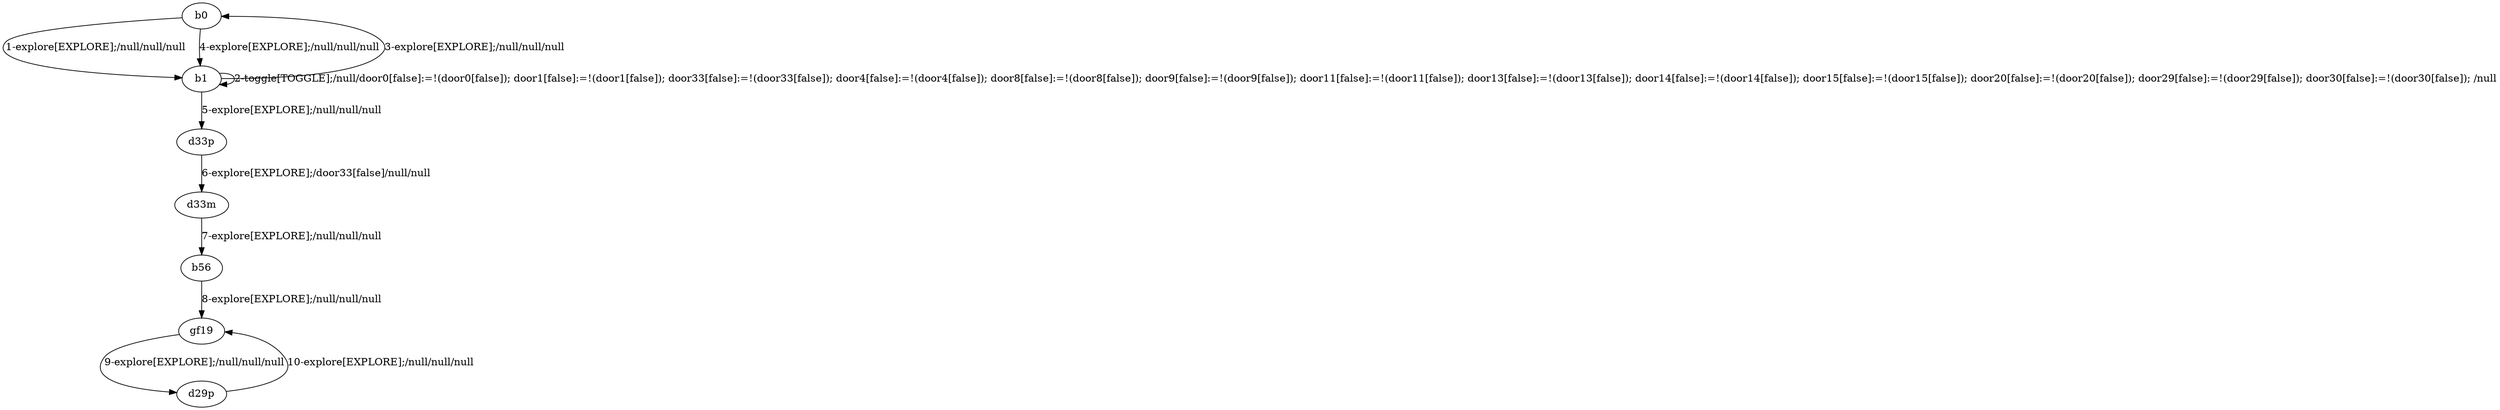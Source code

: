 # Total number of goals covered by this test: 1
# d29p --> gf19

digraph g {
"b0" -> "b1" [label = "1-explore[EXPLORE];/null/null/null"];
"b1" -> "b1" [label = "2-toggle[TOGGLE];/null/door0[false]:=!(door0[false]); door1[false]:=!(door1[false]); door33[false]:=!(door33[false]); door4[false]:=!(door4[false]); door8[false]:=!(door8[false]); door9[false]:=!(door9[false]); door11[false]:=!(door11[false]); door13[false]:=!(door13[false]); door14[false]:=!(door14[false]); door15[false]:=!(door15[false]); door20[false]:=!(door20[false]); door29[false]:=!(door29[false]); door30[false]:=!(door30[false]); /null"];
"b1" -> "b0" [label = "3-explore[EXPLORE];/null/null/null"];
"b0" -> "b1" [label = "4-explore[EXPLORE];/null/null/null"];
"b1" -> "d33p" [label = "5-explore[EXPLORE];/null/null/null"];
"d33p" -> "d33m" [label = "6-explore[EXPLORE];/door33[false]/null/null"];
"d33m" -> "b56" [label = "7-explore[EXPLORE];/null/null/null"];
"b56" -> "gf19" [label = "8-explore[EXPLORE];/null/null/null"];
"gf19" -> "d29p" [label = "9-explore[EXPLORE];/null/null/null"];
"d29p" -> "gf19" [label = "10-explore[EXPLORE];/null/null/null"];
}